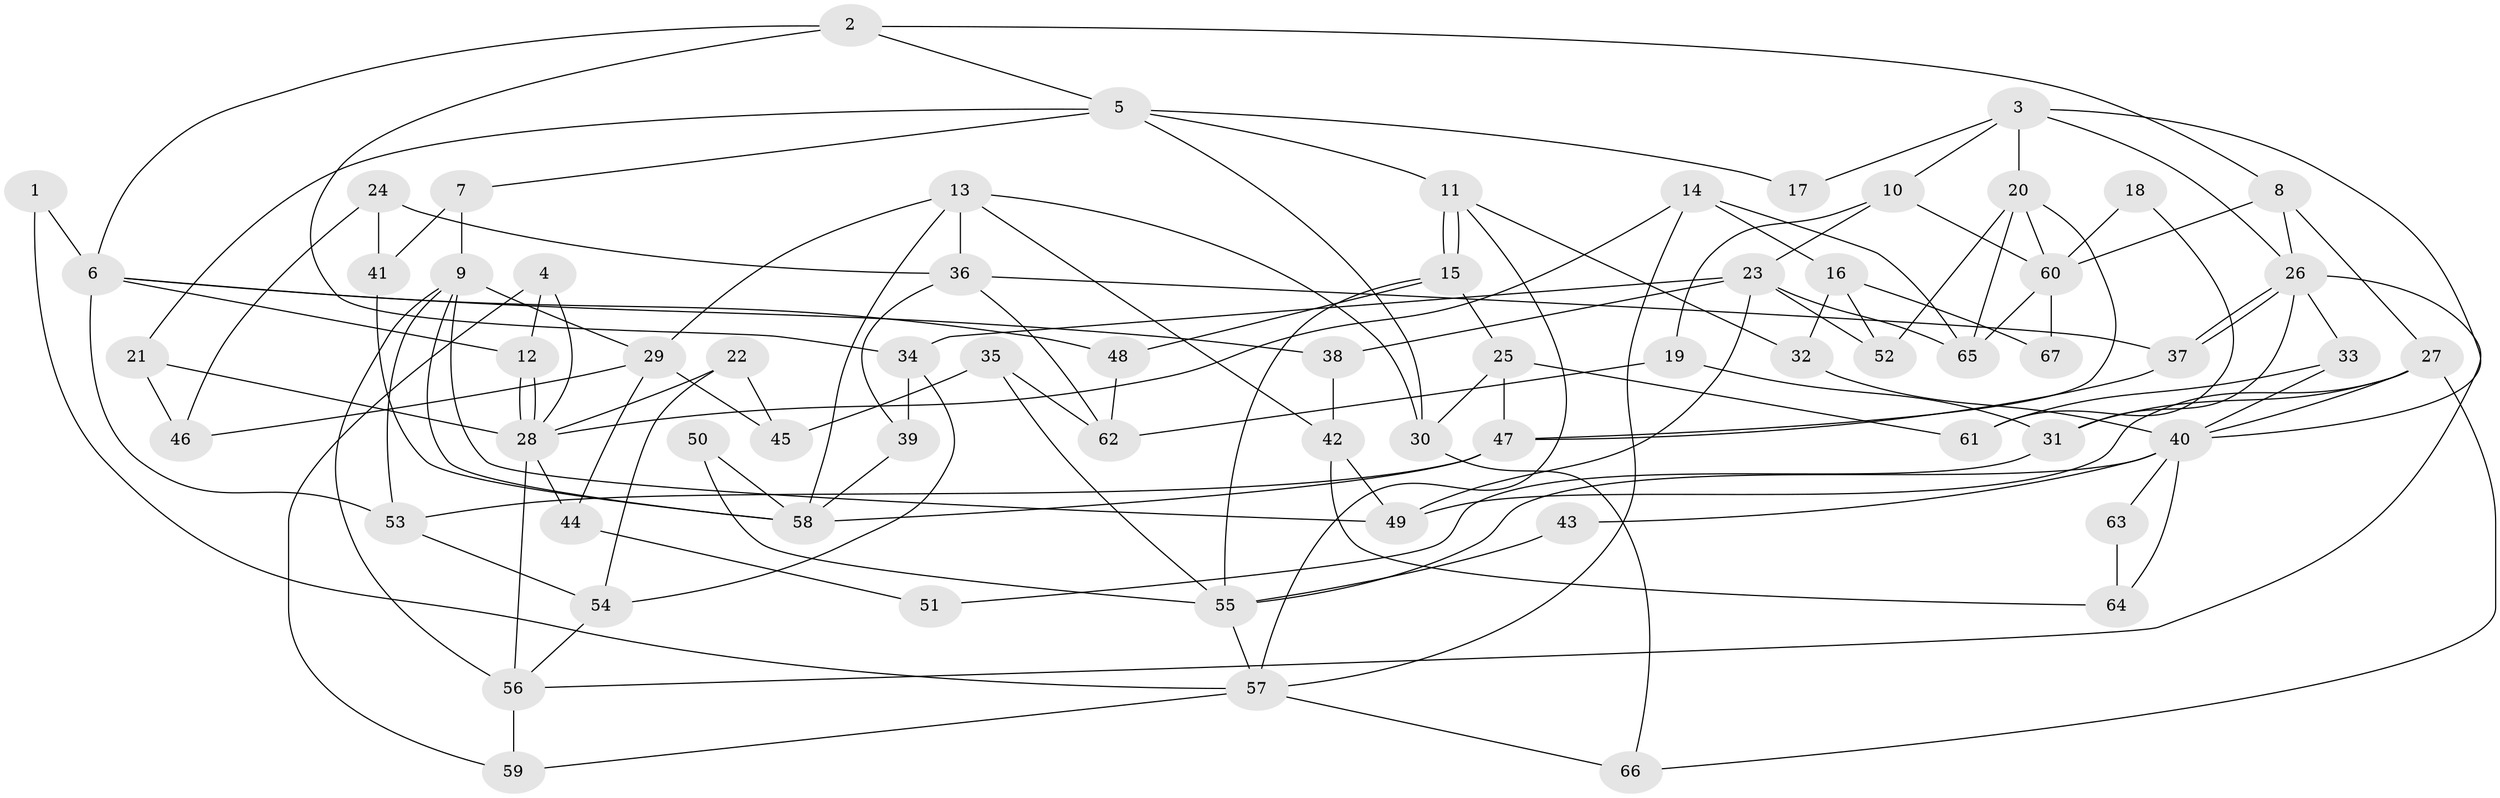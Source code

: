 // coarse degree distribution, {6: 0.14705882352941177, 2: 0.08823529411764706, 7: 0.029411764705882353, 10: 0.029411764705882353, 5: 0.23529411764705882, 4: 0.20588235294117646, 3: 0.14705882352941177, 8: 0.058823529411764705, 9: 0.058823529411764705}
// Generated by graph-tools (version 1.1) at 2025/37/03/04/25 23:37:10]
// undirected, 67 vertices, 134 edges
graph export_dot {
  node [color=gray90,style=filled];
  1;
  2;
  3;
  4;
  5;
  6;
  7;
  8;
  9;
  10;
  11;
  12;
  13;
  14;
  15;
  16;
  17;
  18;
  19;
  20;
  21;
  22;
  23;
  24;
  25;
  26;
  27;
  28;
  29;
  30;
  31;
  32;
  33;
  34;
  35;
  36;
  37;
  38;
  39;
  40;
  41;
  42;
  43;
  44;
  45;
  46;
  47;
  48;
  49;
  50;
  51;
  52;
  53;
  54;
  55;
  56;
  57;
  58;
  59;
  60;
  61;
  62;
  63;
  64;
  65;
  66;
  67;
  1 -- 57;
  1 -- 6;
  2 -- 34;
  2 -- 5;
  2 -- 6;
  2 -- 8;
  3 -- 20;
  3 -- 10;
  3 -- 17;
  3 -- 26;
  3 -- 40;
  4 -- 12;
  4 -- 28;
  4 -- 59;
  5 -- 21;
  5 -- 30;
  5 -- 7;
  5 -- 11;
  5 -- 17;
  6 -- 48;
  6 -- 12;
  6 -- 38;
  6 -- 53;
  7 -- 9;
  7 -- 41;
  8 -- 26;
  8 -- 27;
  8 -- 60;
  9 -- 56;
  9 -- 53;
  9 -- 29;
  9 -- 49;
  9 -- 58;
  10 -- 23;
  10 -- 60;
  10 -- 19;
  11 -- 15;
  11 -- 15;
  11 -- 32;
  11 -- 57;
  12 -- 28;
  12 -- 28;
  13 -- 58;
  13 -- 42;
  13 -- 29;
  13 -- 30;
  13 -- 36;
  14 -- 57;
  14 -- 65;
  14 -- 16;
  14 -- 28;
  15 -- 55;
  15 -- 25;
  15 -- 48;
  16 -- 32;
  16 -- 52;
  16 -- 67;
  18 -- 61;
  18 -- 60;
  19 -- 31;
  19 -- 62;
  20 -- 65;
  20 -- 52;
  20 -- 47;
  20 -- 60;
  21 -- 46;
  21 -- 28;
  22 -- 28;
  22 -- 54;
  22 -- 45;
  23 -- 34;
  23 -- 49;
  23 -- 38;
  23 -- 52;
  23 -- 65;
  24 -- 41;
  24 -- 36;
  24 -- 46;
  25 -- 47;
  25 -- 30;
  25 -- 61;
  26 -- 37;
  26 -- 37;
  26 -- 31;
  26 -- 33;
  26 -- 56;
  27 -- 66;
  27 -- 31;
  27 -- 40;
  27 -- 49;
  28 -- 44;
  28 -- 56;
  29 -- 44;
  29 -- 45;
  29 -- 46;
  30 -- 66;
  31 -- 51;
  32 -- 40;
  33 -- 40;
  33 -- 61;
  34 -- 39;
  34 -- 54;
  35 -- 45;
  35 -- 55;
  35 -- 62;
  36 -- 62;
  36 -- 37;
  36 -- 39;
  37 -- 47;
  38 -- 42;
  39 -- 58;
  40 -- 43;
  40 -- 55;
  40 -- 63;
  40 -- 64;
  41 -- 58;
  42 -- 49;
  42 -- 64;
  43 -- 55;
  44 -- 51;
  47 -- 53;
  47 -- 58;
  48 -- 62;
  50 -- 58;
  50 -- 55;
  53 -- 54;
  54 -- 56;
  55 -- 57;
  56 -- 59;
  57 -- 59;
  57 -- 66;
  60 -- 65;
  60 -- 67;
  63 -- 64;
}
